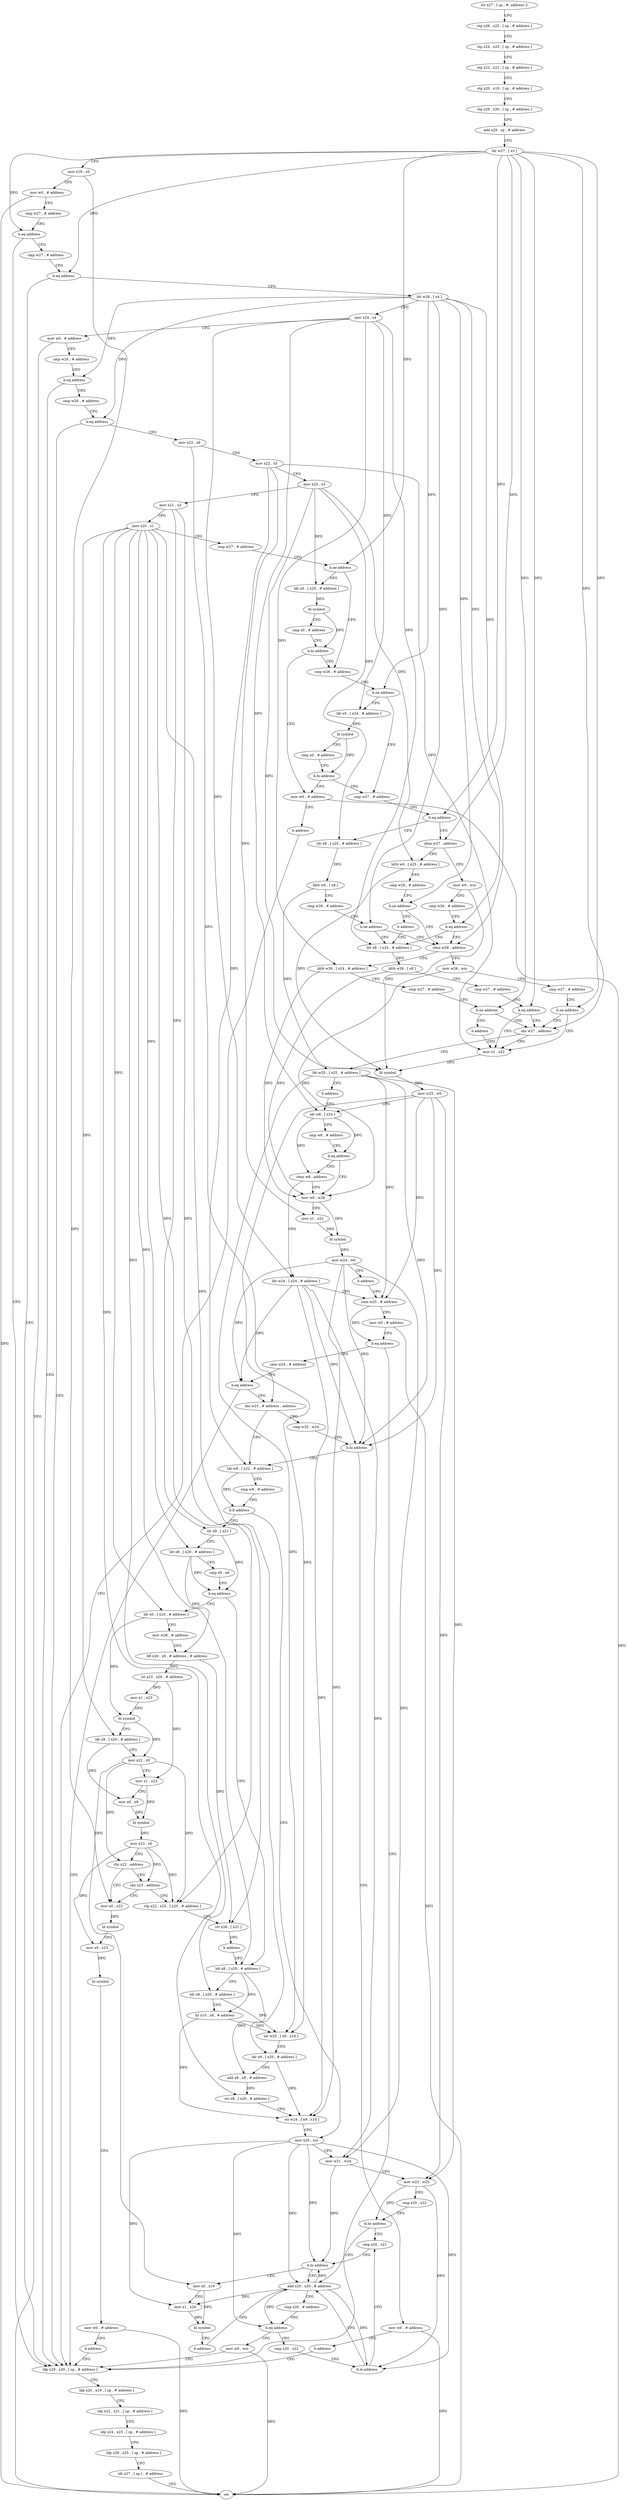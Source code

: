 digraph "func" {
"4233652" [label = "str x27 , [ sp , #- address ]!" ]
"4233656" [label = "stp x26 , x25 , [ sp , # address ]" ]
"4233660" [label = "stp x24 , x23 , [ sp , # address ]" ]
"4233664" [label = "stp x22 , x21 , [ sp , # address ]" ]
"4233668" [label = "stp x20 , x19 , [ sp , # address ]" ]
"4233672" [label = "stp x29 , x30 , [ sp , # address ]" ]
"4233676" [label = "add x29 , sp , # address" ]
"4233680" [label = "ldr w27 , [ x3 ]" ]
"4233684" [label = "mov x19 , x0" ]
"4233688" [label = "mov w0 , # address" ]
"4233692" [label = "cmp w27 , # address" ]
"4233696" [label = "b.eq address" ]
"4234132" [label = "ldp x29 , x30 , [ sp , # address ]" ]
"4233700" [label = "cmp w27 , # address" ]
"4234136" [label = "ldp x20 , x19 , [ sp , # address ]" ]
"4234140" [label = "ldp x22 , x21 , [ sp , # address ]" ]
"4234144" [label = "ldp x24 , x23 , [ sp , # address ]" ]
"4234148" [label = "ldp x26 , x25 , [ sp , # address ]" ]
"4234152" [label = "ldr x27 , [ sp ] , # address" ]
"4234156" [label = "ret" ]
"4233704" [label = "b.eq address" ]
"4233708" [label = "ldr w26 , [ x4 ]" ]
"4233712" [label = "mov x24 , x4" ]
"4233716" [label = "mov w0 , # address" ]
"4233720" [label = "cmp w26 , # address" ]
"4233724" [label = "b.eq address" ]
"4233728" [label = "cmp w26 , # address" ]
"4233732" [label = "b.eq address" ]
"4233736" [label = "mov x23 , x6" ]
"4233740" [label = "mov x22 , x5" ]
"4233744" [label = "mov x25 , x3" ]
"4233748" [label = "mov x21 , x2" ]
"4233752" [label = "mov x20 , x1" ]
"4233756" [label = "cmp w27 , # address" ]
"4233760" [label = "b.ne address" ]
"4233780" [label = "cmp w26 , # address" ]
"4233764" [label = "ldr x0 , [ x25 , # address ]" ]
"4233784" [label = "b.ne address" ]
"4233804" [label = "cmp w27 , # address" ]
"4233788" [label = "ldr x0 , [ x24 , # address ]" ]
"4233768" [label = "bl symbol" ]
"4233772" [label = "cmp x0 , # address" ]
"4233776" [label = "b.hi address" ]
"4234160" [label = "mov w0 , # address" ]
"4233808" [label = "b.eq address" ]
"4233832" [label = "ldr x8 , [ x25 , # address ]" ]
"4233812" [label = "cbnz w27 , address" ]
"4233792" [label = "bl symbol" ]
"4233796" [label = "cmp x0 , # address" ]
"4233800" [label = "b.hi address" ]
"4234164" [label = "b address" ]
"4233836" [label = "ldrb w0 , [ x8 ]" ]
"4233840" [label = "cmp w26 , # address" ]
"4233844" [label = "b.ne address" ]
"4233888" [label = "cbnz w26 , address" ]
"4233848" [label = "ldr x8 , [ x24 , # address ]" ]
"4233876" [label = "mov w0 , wzr" ]
"4233816" [label = "ldrb w0 , [ x25 , # address ]" ]
"4233908" [label = "mov w26 , wzr" ]
"4233892" [label = "ldrb w26 , [ x24 , # address ]" ]
"4233852" [label = "ldrb w26 , [ x8 ]" ]
"4233856" [label = "cmp w27 , # address" ]
"4233860" [label = "b.eq address" ]
"4233920" [label = "mov x1 , x22" ]
"4233864" [label = "cbz w27 , address" ]
"4233880" [label = "cmp w26 , # address" ]
"4233884" [label = "b.eq address" ]
"4233820" [label = "cmp w26 , # address" ]
"4233824" [label = "b.ne address" ]
"4233828" [label = "b address" ]
"4233912" [label = "cmp w27 , # address" ]
"4233916" [label = "b.ne address" ]
"4233896" [label = "cmp w27 , # address" ]
"4233900" [label = "b.ne address" ]
"4233904" [label = "b address" ]
"4233924" [label = "bl symbol" ]
"4233928" [label = "mov w25 , w0" ]
"4233932" [label = "ldr w8 , [ x24 ]" ]
"4233868" [label = "ldr w25 , [ x25 , # address ]" ]
"4233948" [label = "mov w0 , w26" ]
"4233952" [label = "mov x1 , x22" ]
"4233956" [label = "bl symbol" ]
"4233960" [label = "mov w24 , w0" ]
"4233964" [label = "b address" ]
"4233972" [label = "cmn w25 , # address" ]
"4233944" [label = "cbnz w8 , address" ]
"4233968" [label = "ldr w24 , [ x24 , # address ]" ]
"4233872" [label = "b address" ]
"4233976" [label = "mov w0 , # address" ]
"4233980" [label = "b.eq address" ]
"4233984" [label = "cmn w24 , # address" ]
"4233936" [label = "cmp w8 , # address" ]
"4233940" [label = "b.eq address" ]
"4233988" [label = "b.eq address" ]
"4233992" [label = "tbz w23 , # address , address" ]
"4234004" [label = "ldr w8 , [ x22 , # address ]" ]
"4233996" [label = "cmp w25 , w24" ]
"4234008" [label = "cmp w8 , # address" ]
"4234012" [label = "b.lt address" ]
"4234064" [label = "mov x20 , xzr" ]
"4234016" [label = "ldr x9 , [ x21 ]" ]
"4234000" [label = "b.hi address" ]
"4234168" [label = "mov w0 , # address" ]
"4234068" [label = "mov w21 , w24" ]
"4234072" [label = "mov w22 , w25" ]
"4234076" [label = "cmp x20 , x22" ]
"4234080" [label = "b.hs address" ]
"4234104" [label = "cmp x20 , x21" ]
"4234084" [label = "add x20 , x20 , # address" ]
"4234020" [label = "ldr x8 , [ x20 , # address ]" ]
"4234024" [label = "cmp x9 , x8" ]
"4234028" [label = "b.eq address" ]
"4234176" [label = "ldr x0 , [ x20 , # address ]" ]
"4234032" [label = "ldr x8 , [ x20 , # address ]" ]
"4234172" [label = "b address" ]
"4234108" [label = "b.hi address" ]
"4234112" [label = "mov x0 , x19" ]
"4234088" [label = "cmp x20 , # address" ]
"4234092" [label = "b.eq address" ]
"4234128" [label = "mov w0 , wzr" ]
"4234096" [label = "cmp x20 , x22" ]
"4234180" [label = "mov w26 , # address" ]
"4234184" [label = "bfi x26 , x8 , # address , # address" ]
"4234188" [label = "lsl x23 , x26 , # address" ]
"4234192" [label = "mov x1 , x23" ]
"4234196" [label = "bl symbol" ]
"4234200" [label = "ldr x8 , [ x20 , # address ]" ]
"4234204" [label = "mov x22 , x0" ]
"4234208" [label = "mov x1 , x23" ]
"4234212" [label = "mov x0 , x8" ]
"4234216" [label = "bl symbol" ]
"4234220" [label = "mov x23 , x0" ]
"4234224" [label = "cbz x22 , address" ]
"4234244" [label = "mov x0 , x22" ]
"4234228" [label = "cbz x23 , address" ]
"4234036" [label = "ldr x9 , [ x20 , # address ]" ]
"4234040" [label = "lsl x10 , x8 , # address" ]
"4234044" [label = "str w25 , [ x9 , x10 ]" ]
"4234048" [label = "ldr x9 , [ x20 , # address ]" ]
"4234052" [label = "add x8 , x8 , # address" ]
"4234056" [label = "str x8 , [ x20 , # address ]" ]
"4234060" [label = "str w24 , [ x9 , x10 ]" ]
"4234116" [label = "mov x1 , x20" ]
"4234120" [label = "bl symbol" ]
"4234124" [label = "b address" ]
"4234100" [label = "b.lo address" ]
"4234248" [label = "bl symbol" ]
"4234252" [label = "mov x0 , x23" ]
"4234256" [label = "bl symbol" ]
"4234260" [label = "mov w0 , # address" ]
"4234264" [label = "b address" ]
"4234232" [label = "stp x22 , x23 , [ x20 , # address ]" ]
"4234236" [label = "str x26 , [ x21 ]" ]
"4234240" [label = "b address" ]
"4233652" -> "4233656" [ label = "CFG" ]
"4233656" -> "4233660" [ label = "CFG" ]
"4233660" -> "4233664" [ label = "CFG" ]
"4233664" -> "4233668" [ label = "CFG" ]
"4233668" -> "4233672" [ label = "CFG" ]
"4233672" -> "4233676" [ label = "CFG" ]
"4233676" -> "4233680" [ label = "CFG" ]
"4233680" -> "4233684" [ label = "CFG" ]
"4233680" -> "4233696" [ label = "DFG" ]
"4233680" -> "4233704" [ label = "DFG" ]
"4233680" -> "4233760" [ label = "DFG" ]
"4233680" -> "4233808" [ label = "DFG" ]
"4233680" -> "4233812" [ label = "DFG" ]
"4233680" -> "4233860" [ label = "DFG" ]
"4233680" -> "4233916" [ label = "DFG" ]
"4233680" -> "4233900" [ label = "DFG" ]
"4233680" -> "4233864" [ label = "DFG" ]
"4233684" -> "4233688" [ label = "CFG" ]
"4233684" -> "4234112" [ label = "DFG" ]
"4233688" -> "4233692" [ label = "CFG" ]
"4233688" -> "4234156" [ label = "DFG" ]
"4233692" -> "4233696" [ label = "CFG" ]
"4233696" -> "4234132" [ label = "CFG" ]
"4233696" -> "4233700" [ label = "CFG" ]
"4234132" -> "4234136" [ label = "CFG" ]
"4233700" -> "4233704" [ label = "CFG" ]
"4234136" -> "4234140" [ label = "CFG" ]
"4234140" -> "4234144" [ label = "CFG" ]
"4234144" -> "4234148" [ label = "CFG" ]
"4234148" -> "4234152" [ label = "CFG" ]
"4234152" -> "4234156" [ label = "CFG" ]
"4233704" -> "4234132" [ label = "CFG" ]
"4233704" -> "4233708" [ label = "CFG" ]
"4233708" -> "4233712" [ label = "CFG" ]
"4233708" -> "4233724" [ label = "DFG" ]
"4233708" -> "4233732" [ label = "DFG" ]
"4233708" -> "4233784" [ label = "DFG" ]
"4233708" -> "4233844" [ label = "DFG" ]
"4233708" -> "4233888" [ label = "DFG" ]
"4233708" -> "4233884" [ label = "DFG" ]
"4233708" -> "4233824" [ label = "DFG" ]
"4233712" -> "4233716" [ label = "CFG" ]
"4233712" -> "4233788" [ label = "DFG" ]
"4233712" -> "4233848" [ label = "DFG" ]
"4233712" -> "4233892" [ label = "DFG" ]
"4233712" -> "4233932" [ label = "DFG" ]
"4233712" -> "4233968" [ label = "DFG" ]
"4233716" -> "4233720" [ label = "CFG" ]
"4233716" -> "4234156" [ label = "DFG" ]
"4233720" -> "4233724" [ label = "CFG" ]
"4233724" -> "4234132" [ label = "CFG" ]
"4233724" -> "4233728" [ label = "CFG" ]
"4233728" -> "4233732" [ label = "CFG" ]
"4233732" -> "4234132" [ label = "CFG" ]
"4233732" -> "4233736" [ label = "CFG" ]
"4233736" -> "4233740" [ label = "CFG" ]
"4233736" -> "4233992" [ label = "DFG" ]
"4233740" -> "4233744" [ label = "CFG" ]
"4233740" -> "4233920" [ label = "DFG" ]
"4233740" -> "4233952" [ label = "DFG" ]
"4233740" -> "4234004" [ label = "DFG" ]
"4233744" -> "4233748" [ label = "CFG" ]
"4233744" -> "4233764" [ label = "DFG" ]
"4233744" -> "4233832" [ label = "DFG" ]
"4233744" -> "4233816" [ label = "DFG" ]
"4233744" -> "4233868" [ label = "DFG" ]
"4233748" -> "4233752" [ label = "CFG" ]
"4233748" -> "4234016" [ label = "DFG" ]
"4233748" -> "4234236" [ label = "DFG" ]
"4233752" -> "4233756" [ label = "CFG" ]
"4233752" -> "4234020" [ label = "DFG" ]
"4233752" -> "4234176" [ label = "DFG" ]
"4233752" -> "4234200" [ label = "DFG" ]
"4233752" -> "4234032" [ label = "DFG" ]
"4233752" -> "4234036" [ label = "DFG" ]
"4233752" -> "4234048" [ label = "DFG" ]
"4233752" -> "4234056" [ label = "DFG" ]
"4233752" -> "4234232" [ label = "DFG" ]
"4233756" -> "4233760" [ label = "CFG" ]
"4233760" -> "4233780" [ label = "CFG" ]
"4233760" -> "4233764" [ label = "CFG" ]
"4233780" -> "4233784" [ label = "CFG" ]
"4233764" -> "4233768" [ label = "DFG" ]
"4233784" -> "4233804" [ label = "CFG" ]
"4233784" -> "4233788" [ label = "CFG" ]
"4233804" -> "4233808" [ label = "CFG" ]
"4233788" -> "4233792" [ label = "DFG" ]
"4233768" -> "4233772" [ label = "CFG" ]
"4233768" -> "4233776" [ label = "DFG" ]
"4233772" -> "4233776" [ label = "CFG" ]
"4233776" -> "4234160" [ label = "CFG" ]
"4233776" -> "4233780" [ label = "CFG" ]
"4234160" -> "4234164" [ label = "CFG" ]
"4234160" -> "4234156" [ label = "DFG" ]
"4233808" -> "4233832" [ label = "CFG" ]
"4233808" -> "4233812" [ label = "CFG" ]
"4233832" -> "4233836" [ label = "DFG" ]
"4233812" -> "4233876" [ label = "CFG" ]
"4233812" -> "4233816" [ label = "CFG" ]
"4233792" -> "4233796" [ label = "CFG" ]
"4233792" -> "4233800" [ label = "DFG" ]
"4233796" -> "4233800" [ label = "CFG" ]
"4233800" -> "4234160" [ label = "CFG" ]
"4233800" -> "4233804" [ label = "CFG" ]
"4234164" -> "4234132" [ label = "CFG" ]
"4233836" -> "4233840" [ label = "CFG" ]
"4233836" -> "4233924" [ label = "DFG" ]
"4233840" -> "4233844" [ label = "CFG" ]
"4233844" -> "4233888" [ label = "CFG" ]
"4233844" -> "4233848" [ label = "CFG" ]
"4233888" -> "4233908" [ label = "CFG" ]
"4233888" -> "4233892" [ label = "CFG" ]
"4233848" -> "4233852" [ label = "DFG" ]
"4233876" -> "4233880" [ label = "CFG" ]
"4233876" -> "4233924" [ label = "DFG" ]
"4233816" -> "4233820" [ label = "CFG" ]
"4233816" -> "4233924" [ label = "DFG" ]
"4233908" -> "4233912" [ label = "CFG" ]
"4233908" -> "4233948" [ label = "DFG" ]
"4233892" -> "4233896" [ label = "CFG" ]
"4233892" -> "4233948" [ label = "DFG" ]
"4233852" -> "4233856" [ label = "CFG" ]
"4233852" -> "4233948" [ label = "DFG" ]
"4233856" -> "4233860" [ label = "CFG" ]
"4233860" -> "4233920" [ label = "CFG" ]
"4233860" -> "4233864" [ label = "CFG" ]
"4233920" -> "4233924" [ label = "DFG" ]
"4233864" -> "4233920" [ label = "CFG" ]
"4233864" -> "4233868" [ label = "CFG" ]
"4233880" -> "4233884" [ label = "CFG" ]
"4233884" -> "4233848" [ label = "CFG" ]
"4233884" -> "4233888" [ label = "CFG" ]
"4233820" -> "4233824" [ label = "CFG" ]
"4233824" -> "4233888" [ label = "CFG" ]
"4233824" -> "4233828" [ label = "CFG" ]
"4233828" -> "4233848" [ label = "CFG" ]
"4233912" -> "4233916" [ label = "CFG" ]
"4233916" -> "4233864" [ label = "CFG" ]
"4233916" -> "4233920" [ label = "CFG" ]
"4233896" -> "4233900" [ label = "CFG" ]
"4233900" -> "4233864" [ label = "CFG" ]
"4233900" -> "4233904" [ label = "CFG" ]
"4233904" -> "4233920" [ label = "CFG" ]
"4233924" -> "4233928" [ label = "DFG" ]
"4233928" -> "4233932" [ label = "CFG" ]
"4233928" -> "4233972" [ label = "DFG" ]
"4233928" -> "4234000" [ label = "DFG" ]
"4233928" -> "4234072" [ label = "DFG" ]
"4233928" -> "4234044" [ label = "DFG" ]
"4233932" -> "4233936" [ label = "CFG" ]
"4233932" -> "4233940" [ label = "DFG" ]
"4233932" -> "4233944" [ label = "DFG" ]
"4233868" -> "4233872" [ label = "CFG" ]
"4233868" -> "4233972" [ label = "DFG" ]
"4233868" -> "4234000" [ label = "DFG" ]
"4233868" -> "4234072" [ label = "DFG" ]
"4233868" -> "4234044" [ label = "DFG" ]
"4233948" -> "4233952" [ label = "CFG" ]
"4233948" -> "4233956" [ label = "DFG" ]
"4233952" -> "4233956" [ label = "DFG" ]
"4233956" -> "4233960" [ label = "DFG" ]
"4233960" -> "4233964" [ label = "CFG" ]
"4233960" -> "4233988" [ label = "DFG" ]
"4233960" -> "4234000" [ label = "DFG" ]
"4233960" -> "4234068" [ label = "DFG" ]
"4233960" -> "4234060" [ label = "DFG" ]
"4233964" -> "4233972" [ label = "CFG" ]
"4233972" -> "4233976" [ label = "CFG" ]
"4233972" -> "4233980" [ label = "DFG" ]
"4233944" -> "4233968" [ label = "CFG" ]
"4233944" -> "4233948" [ label = "CFG" ]
"4233968" -> "4233972" [ label = "CFG" ]
"4233968" -> "4233988" [ label = "DFG" ]
"4233968" -> "4234000" [ label = "DFG" ]
"4233968" -> "4234068" [ label = "DFG" ]
"4233968" -> "4234060" [ label = "DFG" ]
"4233872" -> "4233932" [ label = "CFG" ]
"4233976" -> "4233980" [ label = "CFG" ]
"4233976" -> "4234156" [ label = "DFG" ]
"4233980" -> "4234132" [ label = "CFG" ]
"4233980" -> "4233984" [ label = "CFG" ]
"4233984" -> "4233988" [ label = "CFG" ]
"4233936" -> "4233940" [ label = "CFG" ]
"4233940" -> "4233948" [ label = "CFG" ]
"4233940" -> "4233944" [ label = "CFG" ]
"4233988" -> "4234132" [ label = "CFG" ]
"4233988" -> "4233992" [ label = "CFG" ]
"4233992" -> "4234004" [ label = "CFG" ]
"4233992" -> "4233996" [ label = "CFG" ]
"4234004" -> "4234008" [ label = "CFG" ]
"4234004" -> "4234012" [ label = "DFG" ]
"4233996" -> "4234000" [ label = "CFG" ]
"4234008" -> "4234012" [ label = "CFG" ]
"4234012" -> "4234064" [ label = "CFG" ]
"4234012" -> "4234016" [ label = "CFG" ]
"4234064" -> "4234068" [ label = "CFG" ]
"4234064" -> "4234108" [ label = "DFG" ]
"4234064" -> "4234084" [ label = "DFG" ]
"4234064" -> "4234092" [ label = "DFG" ]
"4234064" -> "4234116" [ label = "DFG" ]
"4234064" -> "4234100" [ label = "DFG" ]
"4234016" -> "4234020" [ label = "CFG" ]
"4234016" -> "4234028" [ label = "DFG" ]
"4234000" -> "4234168" [ label = "CFG" ]
"4234000" -> "4234004" [ label = "CFG" ]
"4234168" -> "4234172" [ label = "CFG" ]
"4234168" -> "4234156" [ label = "DFG" ]
"4234068" -> "4234072" [ label = "CFG" ]
"4234068" -> "4234108" [ label = "DFG" ]
"4234072" -> "4234076" [ label = "CFG" ]
"4234072" -> "4234080" [ label = "DFG" ]
"4234072" -> "4234100" [ label = "DFG" ]
"4234076" -> "4234080" [ label = "CFG" ]
"4234080" -> "4234104" [ label = "CFG" ]
"4234080" -> "4234084" [ label = "CFG" ]
"4234104" -> "4234108" [ label = "CFG" ]
"4234084" -> "4234088" [ label = "CFG" ]
"4234084" -> "4234108" [ label = "DFG" ]
"4234084" -> "4234092" [ label = "DFG" ]
"4234084" -> "4234116" [ label = "DFG" ]
"4234084" -> "4234100" [ label = "DFG" ]
"4234020" -> "4234024" [ label = "CFG" ]
"4234020" -> "4234028" [ label = "DFG" ]
"4234020" -> "4234184" [ label = "DFG" ]
"4234024" -> "4234028" [ label = "CFG" ]
"4234028" -> "4234176" [ label = "CFG" ]
"4234028" -> "4234032" [ label = "CFG" ]
"4234176" -> "4234180" [ label = "CFG" ]
"4234176" -> "4234196" [ label = "DFG" ]
"4234032" -> "4234036" [ label = "CFG" ]
"4234032" -> "4234040" [ label = "DFG" ]
"4234032" -> "4234052" [ label = "DFG" ]
"4234172" -> "4234132" [ label = "CFG" ]
"4234108" -> "4234084" [ label = "CFG" ]
"4234108" -> "4234112" [ label = "CFG" ]
"4234112" -> "4234116" [ label = "CFG" ]
"4234112" -> "4234120" [ label = "DFG" ]
"4234088" -> "4234092" [ label = "CFG" ]
"4234092" -> "4234128" [ label = "CFG" ]
"4234092" -> "4234096" [ label = "CFG" ]
"4234128" -> "4234132" [ label = "CFG" ]
"4234128" -> "4234156" [ label = "DFG" ]
"4234096" -> "4234100" [ label = "CFG" ]
"4234180" -> "4234184" [ label = "CFG" ]
"4234184" -> "4234188" [ label = "DFG" ]
"4234184" -> "4234236" [ label = "DFG" ]
"4234188" -> "4234192" [ label = "DFG" ]
"4234188" -> "4234208" [ label = "DFG" ]
"4234192" -> "4234196" [ label = "DFG" ]
"4234196" -> "4234200" [ label = "CFG" ]
"4234196" -> "4234204" [ label = "DFG" ]
"4234200" -> "4234204" [ label = "CFG" ]
"4234200" -> "4234212" [ label = "DFG" ]
"4234204" -> "4234208" [ label = "CFG" ]
"4234204" -> "4234224" [ label = "DFG" ]
"4234204" -> "4234244" [ label = "DFG" ]
"4234204" -> "4234232" [ label = "DFG" ]
"4234208" -> "4234212" [ label = "CFG" ]
"4234208" -> "4234216" [ label = "DFG" ]
"4234212" -> "4234216" [ label = "DFG" ]
"4234216" -> "4234220" [ label = "DFG" ]
"4234220" -> "4234224" [ label = "CFG" ]
"4234220" -> "4234252" [ label = "DFG" ]
"4234220" -> "4234228" [ label = "DFG" ]
"4234220" -> "4234232" [ label = "DFG" ]
"4234224" -> "4234244" [ label = "CFG" ]
"4234224" -> "4234228" [ label = "CFG" ]
"4234244" -> "4234248" [ label = "DFG" ]
"4234228" -> "4234244" [ label = "CFG" ]
"4234228" -> "4234232" [ label = "CFG" ]
"4234036" -> "4234040" [ label = "CFG" ]
"4234036" -> "4234044" [ label = "DFG" ]
"4234040" -> "4234044" [ label = "DFG" ]
"4234040" -> "4234060" [ label = "DFG" ]
"4234044" -> "4234048" [ label = "CFG" ]
"4234048" -> "4234052" [ label = "CFG" ]
"4234048" -> "4234060" [ label = "DFG" ]
"4234052" -> "4234056" [ label = "DFG" ]
"4234056" -> "4234060" [ label = "CFG" ]
"4234060" -> "4234064" [ label = "CFG" ]
"4234116" -> "4234120" [ label = "DFG" ]
"4234120" -> "4234124" [ label = "CFG" ]
"4234124" -> "4234084" [ label = "CFG" ]
"4234100" -> "4234084" [ label = "CFG" ]
"4234100" -> "4234104" [ label = "CFG" ]
"4234248" -> "4234252" [ label = "CFG" ]
"4234252" -> "4234256" [ label = "DFG" ]
"4234256" -> "4234260" [ label = "CFG" ]
"4234260" -> "4234264" [ label = "CFG" ]
"4234260" -> "4234156" [ label = "DFG" ]
"4234264" -> "4234132" [ label = "CFG" ]
"4234232" -> "4234236" [ label = "CFG" ]
"4234236" -> "4234240" [ label = "CFG" ]
"4234240" -> "4234032" [ label = "CFG" ]
}
